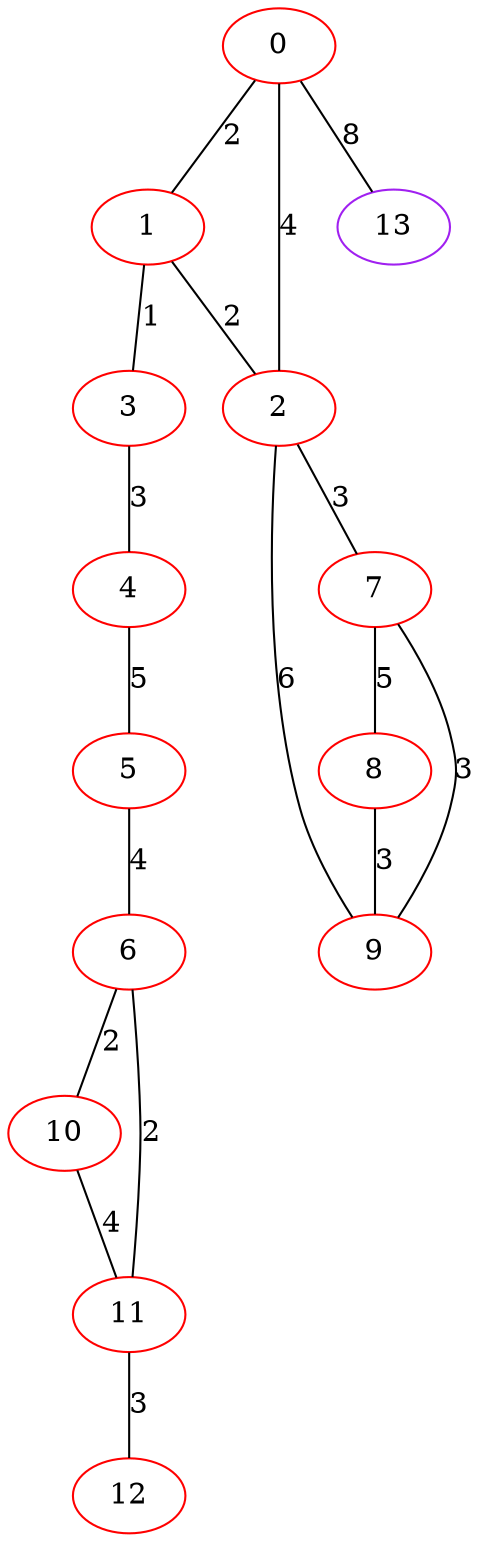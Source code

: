 graph "" {
0 [color=red, weight=1];
1 [color=red, weight=1];
2 [color=red, weight=1];
3 [color=red, weight=1];
4 [color=red, weight=1];
5 [color=red, weight=1];
6 [color=red, weight=1];
7 [color=red, weight=1];
8 [color=red, weight=1];
9 [color=red, weight=1];
10 [color=red, weight=1];
11 [color=red, weight=1];
12 [color=red, weight=1];
13 [color=purple, weight=4];
0 -- 1  [key=0, label=2];
0 -- 2  [key=0, label=4];
0 -- 13  [key=0, label=8];
1 -- 2  [key=0, label=2];
1 -- 3  [key=0, label=1];
2 -- 9  [key=0, label=6];
2 -- 7  [key=0, label=3];
3 -- 4  [key=0, label=3];
4 -- 5  [key=0, label=5];
5 -- 6  [key=0, label=4];
6 -- 10  [key=0, label=2];
6 -- 11  [key=0, label=2];
7 -- 8  [key=0, label=5];
7 -- 9  [key=0, label=3];
8 -- 9  [key=0, label=3];
10 -- 11  [key=0, label=4];
11 -- 12  [key=0, label=3];
}
